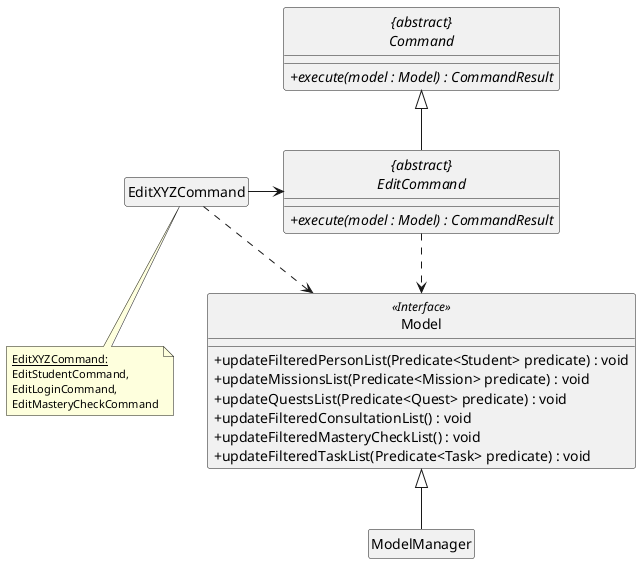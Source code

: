@startuml
skinparam backgroundColor #ffffff
skinparam classAttributeIconSize 0
hide circle

abstract class "{abstract}\nCommand" {
    + {abstract} execute(model : Model) : CommandResult
}

class Model <<Interface>> {
    /' Methods '/
    + updateFilteredPersonList(Predicate<Student> predicate) : void
    + updateMissionsList(Predicate<Mission> predicate) : void
    + updateQuestsList(Predicate<Quest> predicate) : void
    + updateFilteredConsultationList() : void
    + updateFilteredMasteryCheckList() : void
    + updateFilteredTaskList(Predicate<Task> predicate) : void
}

class ModelManager {
}

hide ModelManager attributes
hide ModelManager methods

abstract class "{abstract}\nEditCommand"{
    /' Attributes '/

    /' Methods '/
    + {abstract} execute(model : Model) : CommandResult
}

class EditXYZCommand
hide EditXYZCommand attributes
hide EditXYZCommand methods

note as N1
  <size: 11><u>EditXYZCommand:</size>
  <size: 11>EditStudentCommand,</size>
  <size: 11>EditLoginCommand,</size>
  <size: 11>EditMasteryCheckCommand</size>
end note

N1 .up. EditXYZCommand

"{abstract}\nEditCommand" ..> Model
"{abstract}\nEditCommand" --up|> "{abstract}\nCommand"
EditXYZCommand -> "{abstract}\nEditCommand"
"EditXYZCommand" ..> Model
ModelManager --up|> Model
@enduml
